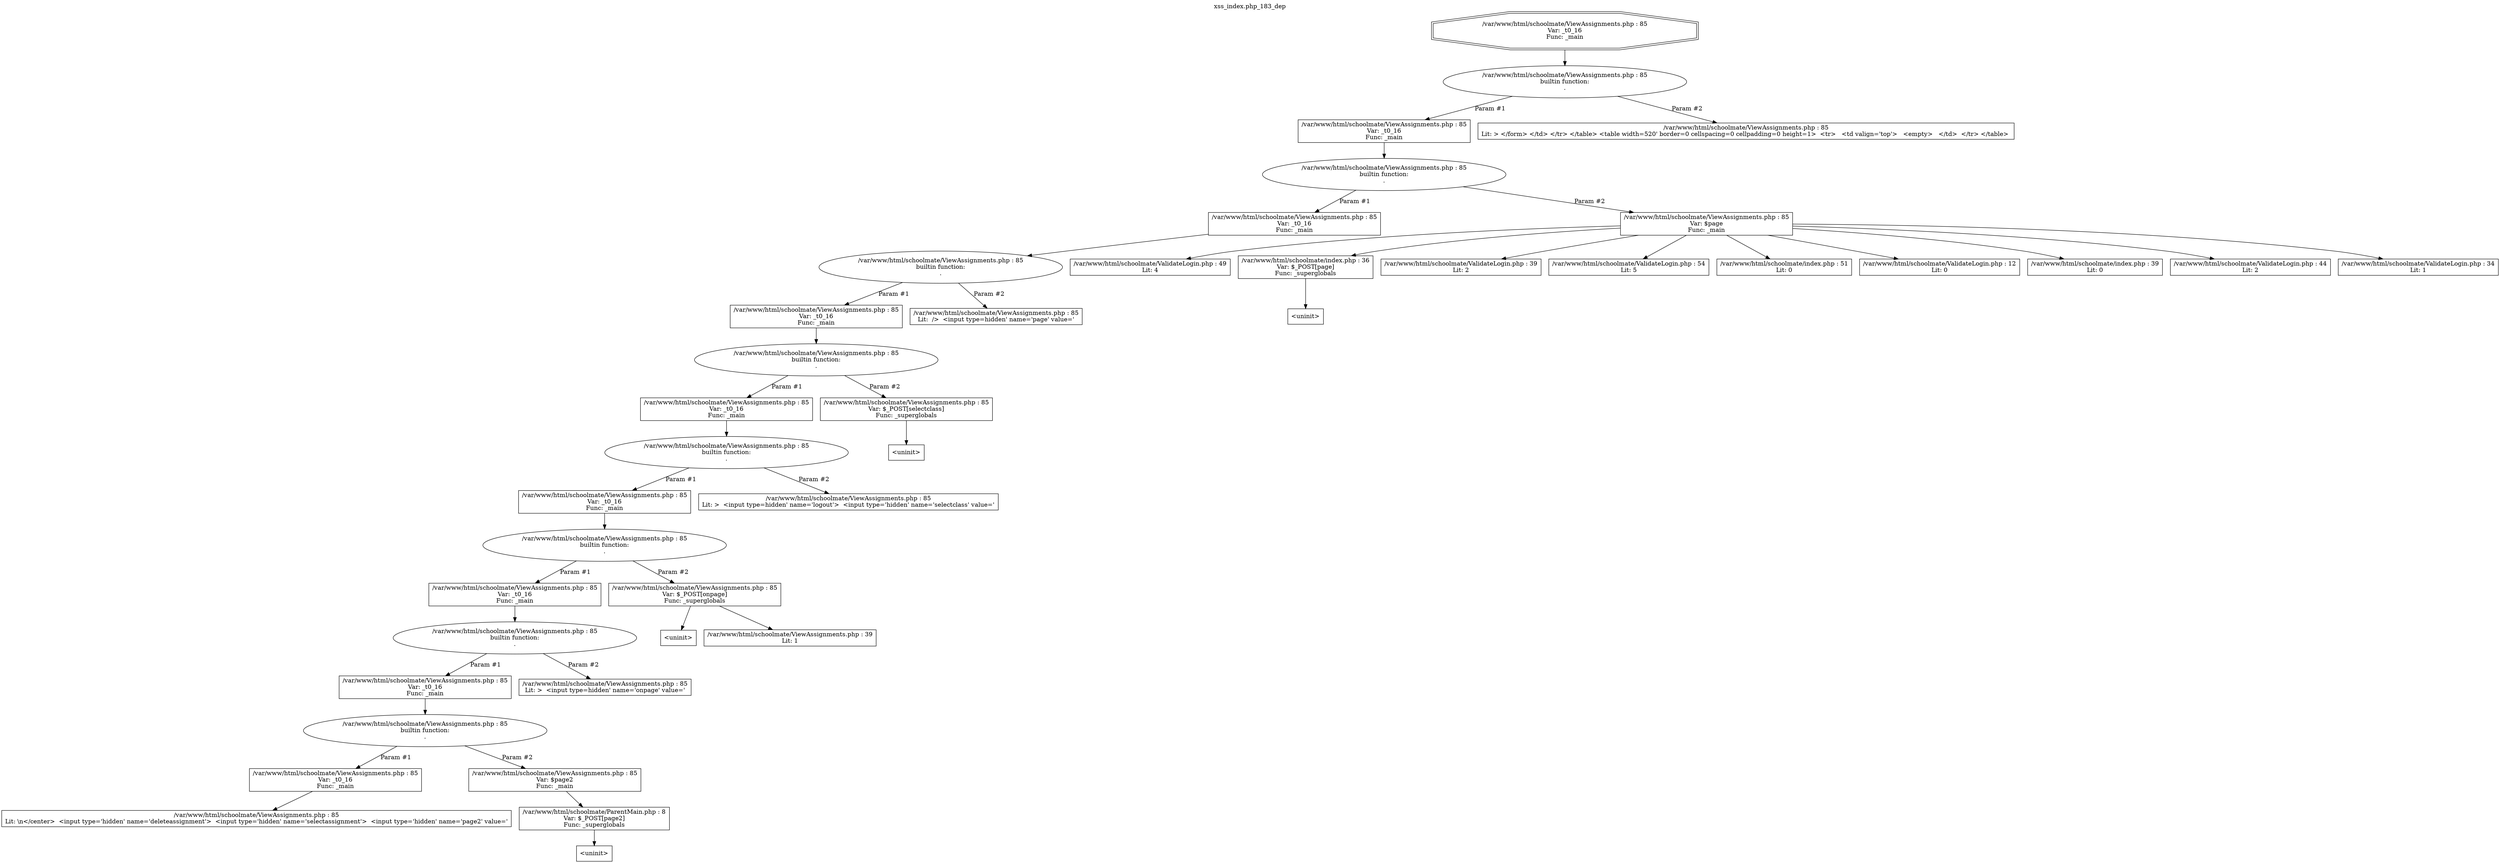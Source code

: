 digraph cfg {
  label="xss_index.php_183_dep";
  labelloc=t;
  n1 [shape=doubleoctagon, label="/var/www/html/schoolmate/ViewAssignments.php : 85\nVar: _t0_16\nFunc: _main\n"];
  n2 [shape=ellipse, label="/var/www/html/schoolmate/ViewAssignments.php : 85\nbuiltin function:\n.\n"];
  n3 [shape=box, label="/var/www/html/schoolmate/ViewAssignments.php : 85\nVar: _t0_16\nFunc: _main\n"];
  n4 [shape=ellipse, label="/var/www/html/schoolmate/ViewAssignments.php : 85\nbuiltin function:\n.\n"];
  n5 [shape=box, label="/var/www/html/schoolmate/ViewAssignments.php : 85\nVar: _t0_16\nFunc: _main\n"];
  n6 [shape=ellipse, label="/var/www/html/schoolmate/ViewAssignments.php : 85\nbuiltin function:\n.\n"];
  n7 [shape=box, label="/var/www/html/schoolmate/ViewAssignments.php : 85\nVar: _t0_16\nFunc: _main\n"];
  n8 [shape=ellipse, label="/var/www/html/schoolmate/ViewAssignments.php : 85\nbuiltin function:\n.\n"];
  n9 [shape=box, label="/var/www/html/schoolmate/ViewAssignments.php : 85\nVar: _t0_16\nFunc: _main\n"];
  n10 [shape=ellipse, label="/var/www/html/schoolmate/ViewAssignments.php : 85\nbuiltin function:\n.\n"];
  n11 [shape=box, label="/var/www/html/schoolmate/ViewAssignments.php : 85\nVar: _t0_16\nFunc: _main\n"];
  n12 [shape=ellipse, label="/var/www/html/schoolmate/ViewAssignments.php : 85\nbuiltin function:\n.\n"];
  n13 [shape=box, label="/var/www/html/schoolmate/ViewAssignments.php : 85\nVar: _t0_16\nFunc: _main\n"];
  n14 [shape=ellipse, label="/var/www/html/schoolmate/ViewAssignments.php : 85\nbuiltin function:\n.\n"];
  n15 [shape=box, label="/var/www/html/schoolmate/ViewAssignments.php : 85\nVar: _t0_16\nFunc: _main\n"];
  n16 [shape=ellipse, label="/var/www/html/schoolmate/ViewAssignments.php : 85\nbuiltin function:\n.\n"];
  n17 [shape=box, label="/var/www/html/schoolmate/ViewAssignments.php : 85\nVar: _t0_16\nFunc: _main\n"];
  n18 [shape=box, label="/var/www/html/schoolmate/ViewAssignments.php : 85\nLit: \\n</center>  <input type='hidden' name='deleteassignment'>  <input type='hidden' name='selectassignment'>  <input type='hidden' name='page2' value='\n"];
  n19 [shape=box, label="/var/www/html/schoolmate/ViewAssignments.php : 85\nVar: $page2\nFunc: _main\n"];
  n20 [shape=box, label="/var/www/html/schoolmate/ParentMain.php : 8\nVar: $_POST[page2]\nFunc: _superglobals\n"];
  n21 [shape=box, label="<uninit>"];
  n22 [shape=box, label="/var/www/html/schoolmate/ViewAssignments.php : 85\nLit: >  <input type=hidden' name='onpage' value='\n"];
  n23 [shape=box, label="/var/www/html/schoolmate/ViewAssignments.php : 85\nVar: $_POST[onpage]\nFunc: _superglobals\n"];
  n24 [shape=box, label="<uninit>"];
  n25 [shape=box, label="/var/www/html/schoolmate/ViewAssignments.php : 39\nLit: 1\n"];
  n26 [shape=box, label="/var/www/html/schoolmate/ViewAssignments.php : 85\nLit: >  <input type=hidden' name='logout'>  <input type='hidden' name='selectclass' value='\n"];
  n27 [shape=box, label="/var/www/html/schoolmate/ViewAssignments.php : 85\nVar: $_POST[selectclass]\nFunc: _superglobals\n"];
  n28 [shape=box, label="<uninit>"];
  n29 [shape=box, label="/var/www/html/schoolmate/ViewAssignments.php : 85\nLit:  />  <input type=hidden' name='page' value='\n"];
  n30 [shape=box, label="/var/www/html/schoolmate/ViewAssignments.php : 85\nVar: $page\nFunc: _main\n"];
  n31 [shape=box, label="/var/www/html/schoolmate/ValidateLogin.php : 49\nLit: 4\n"];
  n32 [shape=box, label="/var/www/html/schoolmate/index.php : 36\nVar: $_POST[page]\nFunc: _superglobals\n"];
  n33 [shape=box, label="<uninit>"];
  n34 [shape=box, label="/var/www/html/schoolmate/ValidateLogin.php : 39\nLit: 2\n"];
  n35 [shape=box, label="/var/www/html/schoolmate/ValidateLogin.php : 54\nLit: 5\n"];
  n36 [shape=box, label="/var/www/html/schoolmate/index.php : 51\nLit: 0\n"];
  n37 [shape=box, label="/var/www/html/schoolmate/ValidateLogin.php : 12\nLit: 0\n"];
  n38 [shape=box, label="/var/www/html/schoolmate/index.php : 39\nLit: 0\n"];
  n39 [shape=box, label="/var/www/html/schoolmate/ValidateLogin.php : 44\nLit: 2\n"];
  n40 [shape=box, label="/var/www/html/schoolmate/ValidateLogin.php : 34\nLit: 1\n"];
  n41 [shape=box, label="/var/www/html/schoolmate/ViewAssignments.php : 85\nLit: > </form> </td> </tr> </table> <table width=520' border=0 cellspacing=0 cellpadding=0 height=1>  <tr>   <td valign='top'>   <empty>   </td>  </tr> </table> \n"];
  n1 -> n2;
  n3 -> n4;
  n5 -> n6;
  n7 -> n8;
  n9 -> n10;
  n11 -> n12;
  n13 -> n14;
  n15 -> n16;
  n17 -> n18;
  n16 -> n17[label="Param #1"];
  n16 -> n19[label="Param #2"];
  n20 -> n21;
  n19 -> n20;
  n14 -> n15[label="Param #1"];
  n14 -> n22[label="Param #2"];
  n12 -> n13[label="Param #1"];
  n12 -> n23[label="Param #2"];
  n23 -> n24;
  n23 -> n25;
  n10 -> n11[label="Param #1"];
  n10 -> n26[label="Param #2"];
  n8 -> n9[label="Param #1"];
  n8 -> n27[label="Param #2"];
  n27 -> n28;
  n6 -> n7[label="Param #1"];
  n6 -> n29[label="Param #2"];
  n4 -> n5[label="Param #1"];
  n4 -> n30[label="Param #2"];
  n30 -> n31;
  n30 -> n32;
  n30 -> n34;
  n30 -> n35;
  n30 -> n36;
  n30 -> n37;
  n30 -> n38;
  n30 -> n39;
  n30 -> n40;
  n32 -> n33;
  n2 -> n3[label="Param #1"];
  n2 -> n41[label="Param #2"];
}
